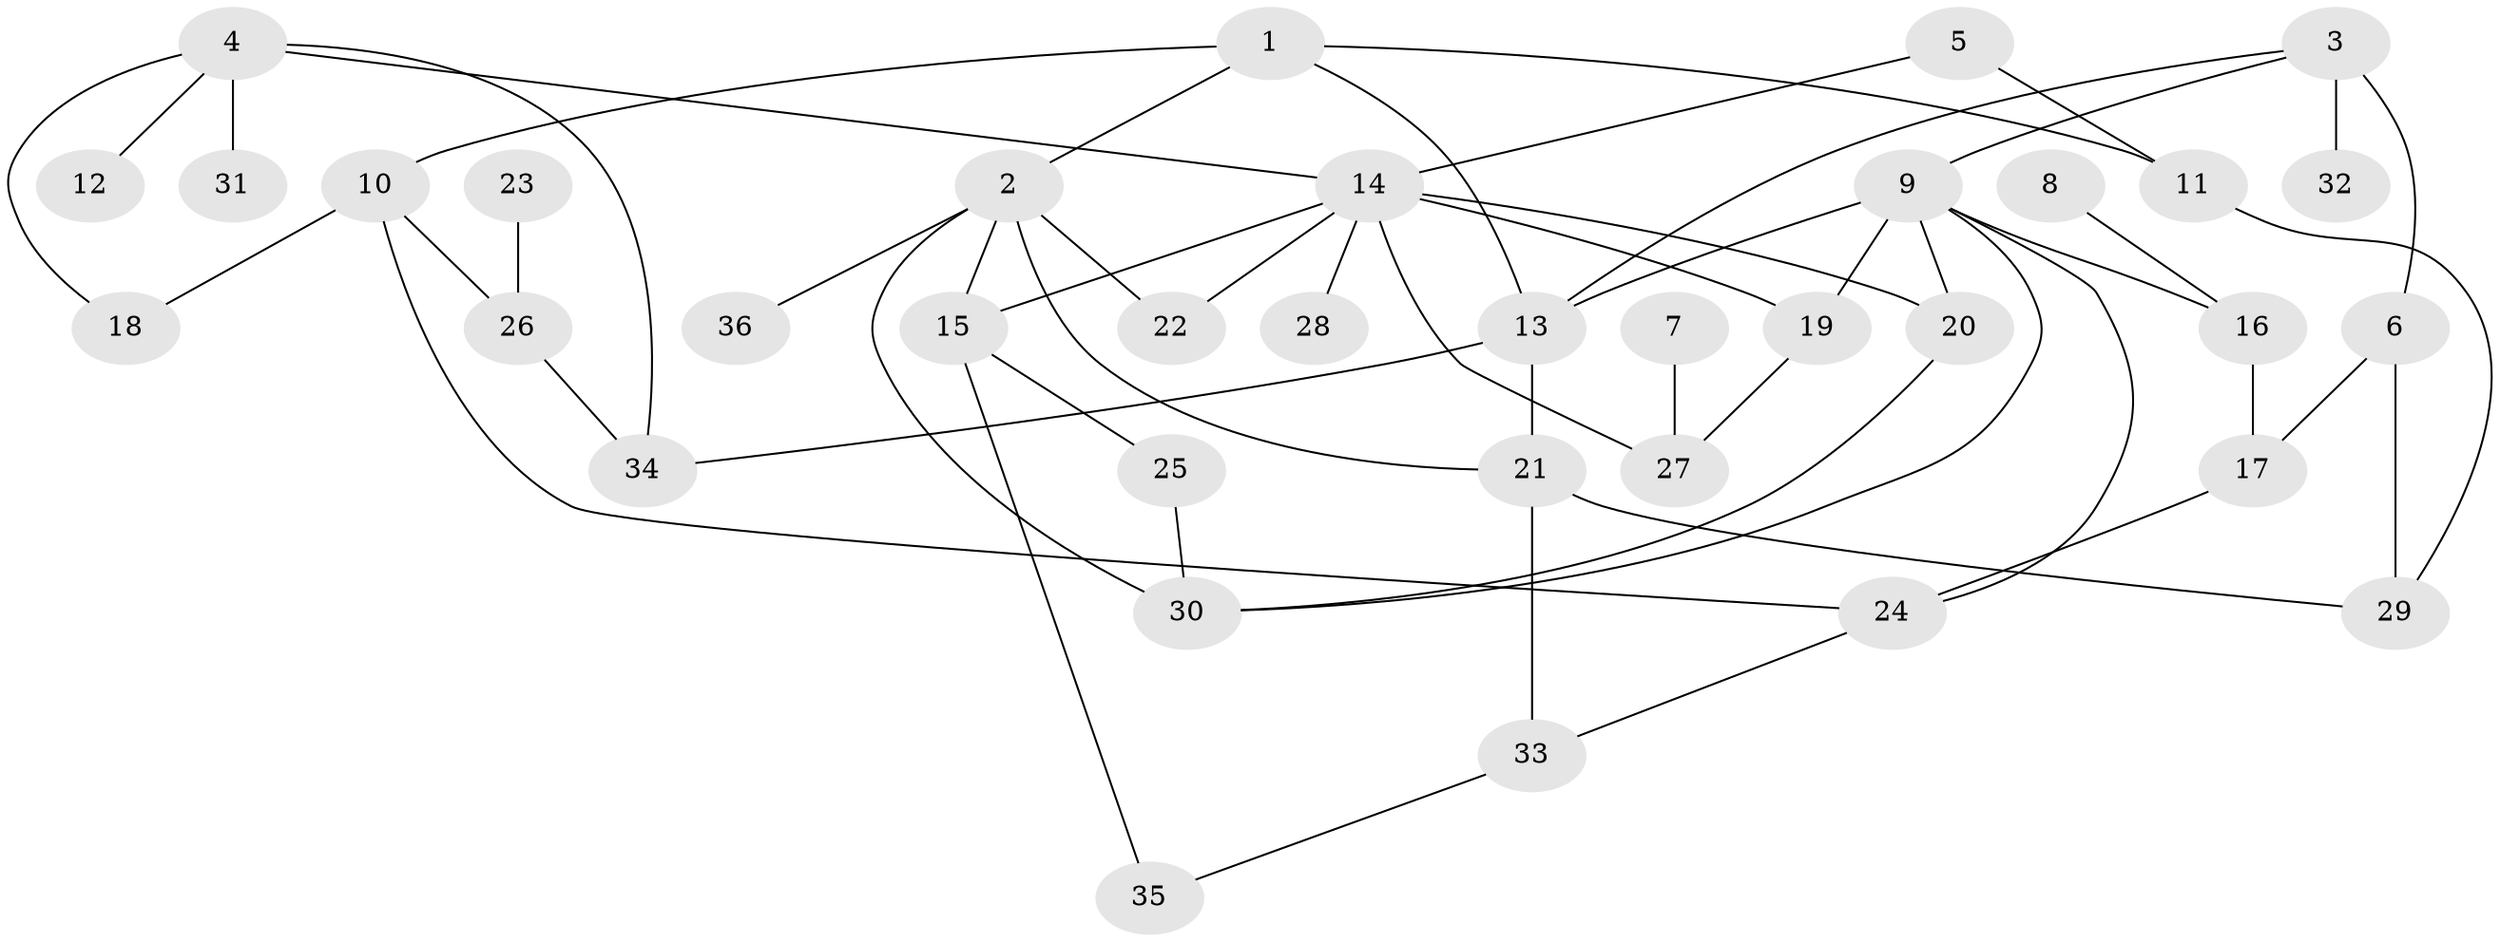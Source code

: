 // original degree distribution, {6: 0.041666666666666664, 5: 0.08333333333333333, 4: 0.1111111111111111, 3: 0.18055555555555555, 2: 0.2916666666666667, 7: 0.013888888888888888, 1: 0.2777777777777778}
// Generated by graph-tools (version 1.1) at 2025/01/03/09/25 03:01:07]
// undirected, 36 vertices, 55 edges
graph export_dot {
graph [start="1"]
  node [color=gray90,style=filled];
  1;
  2;
  3;
  4;
  5;
  6;
  7;
  8;
  9;
  10;
  11;
  12;
  13;
  14;
  15;
  16;
  17;
  18;
  19;
  20;
  21;
  22;
  23;
  24;
  25;
  26;
  27;
  28;
  29;
  30;
  31;
  32;
  33;
  34;
  35;
  36;
  1 -- 2 [weight=1.0];
  1 -- 10 [weight=1.0];
  1 -- 11 [weight=1.0];
  1 -- 13 [weight=1.0];
  2 -- 15 [weight=1.0];
  2 -- 21 [weight=1.0];
  2 -- 22 [weight=1.0];
  2 -- 30 [weight=1.0];
  2 -- 36 [weight=1.0];
  3 -- 6 [weight=1.0];
  3 -- 9 [weight=1.0];
  3 -- 13 [weight=1.0];
  3 -- 32 [weight=2.0];
  4 -- 12 [weight=1.0];
  4 -- 14 [weight=1.0];
  4 -- 18 [weight=1.0];
  4 -- 31 [weight=1.0];
  4 -- 34 [weight=1.0];
  5 -- 11 [weight=1.0];
  5 -- 14 [weight=1.0];
  6 -- 17 [weight=1.0];
  6 -- 29 [weight=1.0];
  7 -- 27 [weight=1.0];
  8 -- 16 [weight=1.0];
  9 -- 13 [weight=1.0];
  9 -- 16 [weight=1.0];
  9 -- 19 [weight=1.0];
  9 -- 20 [weight=1.0];
  9 -- 24 [weight=1.0];
  9 -- 30 [weight=1.0];
  10 -- 18 [weight=1.0];
  10 -- 24 [weight=1.0];
  10 -- 26 [weight=1.0];
  11 -- 29 [weight=1.0];
  13 -- 21 [weight=1.0];
  13 -- 34 [weight=2.0];
  14 -- 15 [weight=1.0];
  14 -- 19 [weight=1.0];
  14 -- 20 [weight=1.0];
  14 -- 22 [weight=1.0];
  14 -- 27 [weight=1.0];
  14 -- 28 [weight=1.0];
  15 -- 25 [weight=1.0];
  15 -- 35 [weight=1.0];
  16 -- 17 [weight=1.0];
  17 -- 24 [weight=1.0];
  19 -- 27 [weight=1.0];
  20 -- 30 [weight=1.0];
  21 -- 29 [weight=1.0];
  21 -- 33 [weight=1.0];
  23 -- 26 [weight=1.0];
  24 -- 33 [weight=1.0];
  25 -- 30 [weight=1.0];
  26 -- 34 [weight=1.0];
  33 -- 35 [weight=1.0];
}
